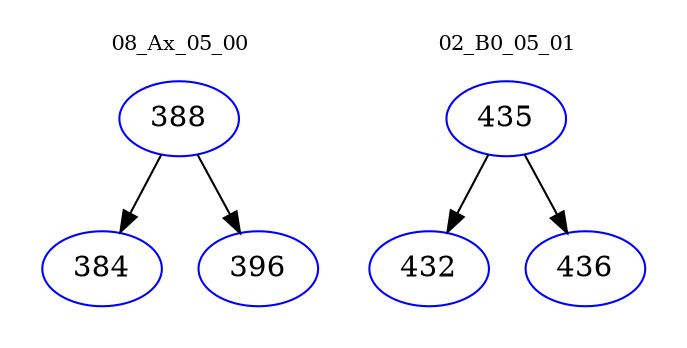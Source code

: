 digraph{
subgraph cluster_0 {
color = white
label = "08_Ax_05_00";
fontsize=10;
T0_388 [label="388", color="blue"]
T0_388 -> T0_384 [color="black"]
T0_384 [label="384", color="blue"]
T0_388 -> T0_396 [color="black"]
T0_396 [label="396", color="blue"]
}
subgraph cluster_1 {
color = white
label = "02_B0_05_01";
fontsize=10;
T1_435 [label="435", color="blue"]
T1_435 -> T1_432 [color="black"]
T1_432 [label="432", color="blue"]
T1_435 -> T1_436 [color="black"]
T1_436 [label="436", color="blue"]
}
}
